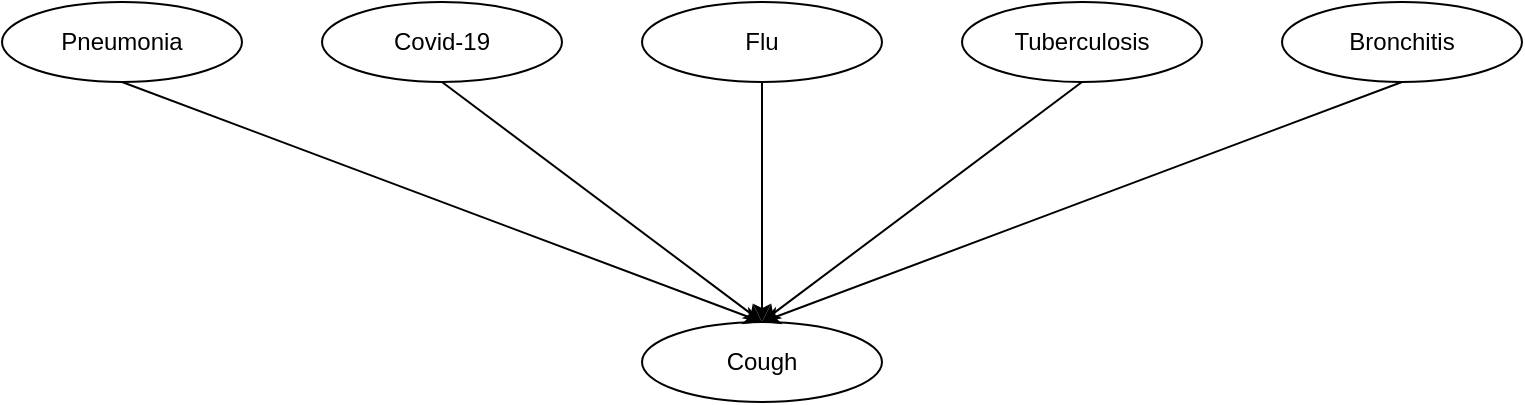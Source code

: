 <mxfile version="13.6.2" type="device"><diagram id="PmghgibheLt25vcexyDS" name="Page-1"><mxGraphModel dx="1350" dy="816" grid="1" gridSize="10" guides="1" tooltips="1" connect="1" arrows="1" fold="1" page="1" pageScale="1" pageWidth="850" pageHeight="1100" math="0" shadow="0"><root><mxCell id="0"/><mxCell id="1" parent="0"/><mxCell id="ETYMkKkQM_Nq6iZFg4Mh-1" value="Cough" style="ellipse;whiteSpace=wrap;html=1;" vertex="1" parent="1"><mxGeometry x="400" y="320" width="120" height="40" as="geometry"/></mxCell><mxCell id="ETYMkKkQM_Nq6iZFg4Mh-2" value="Pneumonia" style="ellipse;whiteSpace=wrap;html=1;" vertex="1" parent="1"><mxGeometry x="80" y="160" width="120" height="40" as="geometry"/></mxCell><mxCell id="ETYMkKkQM_Nq6iZFg4Mh-3" value="Covid-19" style="ellipse;whiteSpace=wrap;html=1;" vertex="1" parent="1"><mxGeometry x="240" y="160" width="120" height="40" as="geometry"/></mxCell><mxCell id="ETYMkKkQM_Nq6iZFg4Mh-4" value="Flu" style="ellipse;whiteSpace=wrap;html=1;" vertex="1" parent="1"><mxGeometry x="400" y="160" width="120" height="40" as="geometry"/></mxCell><mxCell id="ETYMkKkQM_Nq6iZFg4Mh-5" value="Tuberculosis" style="ellipse;whiteSpace=wrap;html=1;" vertex="1" parent="1"><mxGeometry x="560" y="160" width="120" height="40" as="geometry"/></mxCell><mxCell id="ETYMkKkQM_Nq6iZFg4Mh-6" value="Bronchitis" style="ellipse;whiteSpace=wrap;html=1;" vertex="1" parent="1"><mxGeometry x="720" y="160" width="120" height="40" as="geometry"/></mxCell><mxCell id="ETYMkKkQM_Nq6iZFg4Mh-7" value="" style="endArrow=classic;html=1;exitX=0.5;exitY=1;exitDx=0;exitDy=0;entryX=0.5;entryY=0;entryDx=0;entryDy=0;" edge="1" parent="1" source="ETYMkKkQM_Nq6iZFg4Mh-2" target="ETYMkKkQM_Nq6iZFg4Mh-1"><mxGeometry width="50" height="50" relative="1" as="geometry"><mxPoint x="400" y="440" as="sourcePoint"/><mxPoint x="450" y="390" as="targetPoint"/></mxGeometry></mxCell><mxCell id="ETYMkKkQM_Nq6iZFg4Mh-8" value="" style="endArrow=classic;html=1;exitX=0.5;exitY=1;exitDx=0;exitDy=0;entryX=0.5;entryY=0;entryDx=0;entryDy=0;" edge="1" parent="1" source="ETYMkKkQM_Nq6iZFg4Mh-3" target="ETYMkKkQM_Nq6iZFg4Mh-1"><mxGeometry width="50" height="50" relative="1" as="geometry"><mxPoint x="400" y="440" as="sourcePoint"/><mxPoint x="450" y="390" as="targetPoint"/></mxGeometry></mxCell><mxCell id="ETYMkKkQM_Nq6iZFg4Mh-9" value="" style="endArrow=classic;html=1;exitX=0.5;exitY=1;exitDx=0;exitDy=0;entryX=0.5;entryY=0;entryDx=0;entryDy=0;" edge="1" parent="1" source="ETYMkKkQM_Nq6iZFg4Mh-4" target="ETYMkKkQM_Nq6iZFg4Mh-1"><mxGeometry width="50" height="50" relative="1" as="geometry"><mxPoint x="400" y="440" as="sourcePoint"/><mxPoint x="450" y="390" as="targetPoint"/></mxGeometry></mxCell><mxCell id="ETYMkKkQM_Nq6iZFg4Mh-10" value="" style="endArrow=classic;html=1;exitX=0.5;exitY=1;exitDx=0;exitDy=0;entryX=0.5;entryY=0;entryDx=0;entryDy=0;" edge="1" parent="1" source="ETYMkKkQM_Nq6iZFg4Mh-5" target="ETYMkKkQM_Nq6iZFg4Mh-1"><mxGeometry width="50" height="50" relative="1" as="geometry"><mxPoint x="400" y="440" as="sourcePoint"/><mxPoint x="450" y="390" as="targetPoint"/></mxGeometry></mxCell><mxCell id="ETYMkKkQM_Nq6iZFg4Mh-11" value="" style="endArrow=classic;html=1;exitX=0.5;exitY=1;exitDx=0;exitDy=0;entryX=0.5;entryY=0;entryDx=0;entryDy=0;" edge="1" parent="1" source="ETYMkKkQM_Nq6iZFg4Mh-6" target="ETYMkKkQM_Nq6iZFg4Mh-1"><mxGeometry width="50" height="50" relative="1" as="geometry"><mxPoint x="400" y="440" as="sourcePoint"/><mxPoint x="450" y="390" as="targetPoint"/></mxGeometry></mxCell></root></mxGraphModel></diagram></mxfile>